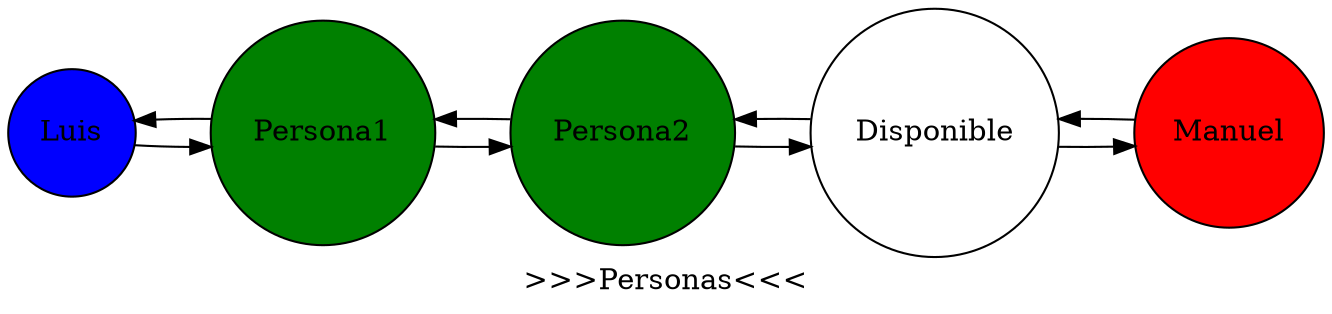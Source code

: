 digraph Lista {
	rankdir=LR size=12
	Luis [label=Luis
 fillcolor="#0000ff" shape=circle style=filled]
	Persona1 [label=Persona1
 fillcolor="#008000" shape=circle style=filled]
	Luis -> Persona1
	Persona2 [label=Persona2
 fillcolor="#008000" shape=circle style=filled]
	Persona1 -> Persona2
	Disponible [label=Disponible
 fillcolor="#FFFFFF" shape=circle style=filled]
	Persona2 -> Disponible
	Manuel [label=Manuel
 fillcolor="#ff0000" shape=circle style=filled]
	Disponible -> Manuel
	Manuel -> Disponible
	Disponible -> Persona2
	Persona2 -> Persona1
	Persona1 -> Luis
	label=">>>Personas<<<"
}
